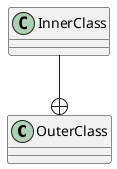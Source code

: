 @startuml Nested-Class

class OuterClass {

}

class InnerClass {

}

InnerClass --+ OuterClass

@enduml